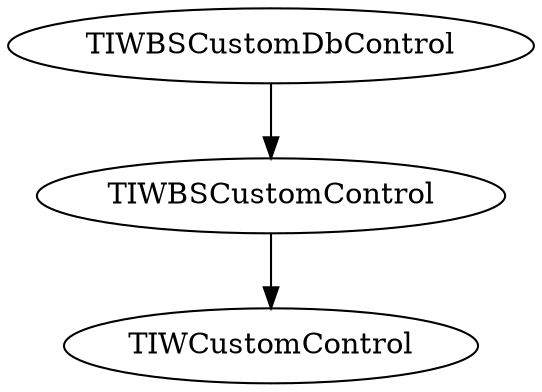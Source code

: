 DiGraph Classes {
  TIWBSCustomControl -> TIWCustomControl
  TIWBSCustomControl [href="IWBSCustomControl.TIWBSCustomControl.html"]
  TIWBSCustomDbControl -> TIWBSCustomControl
  TIWBSCustomDbControl [href="IWBSCustomControl.TIWBSCustomDbControl.html"]
}
